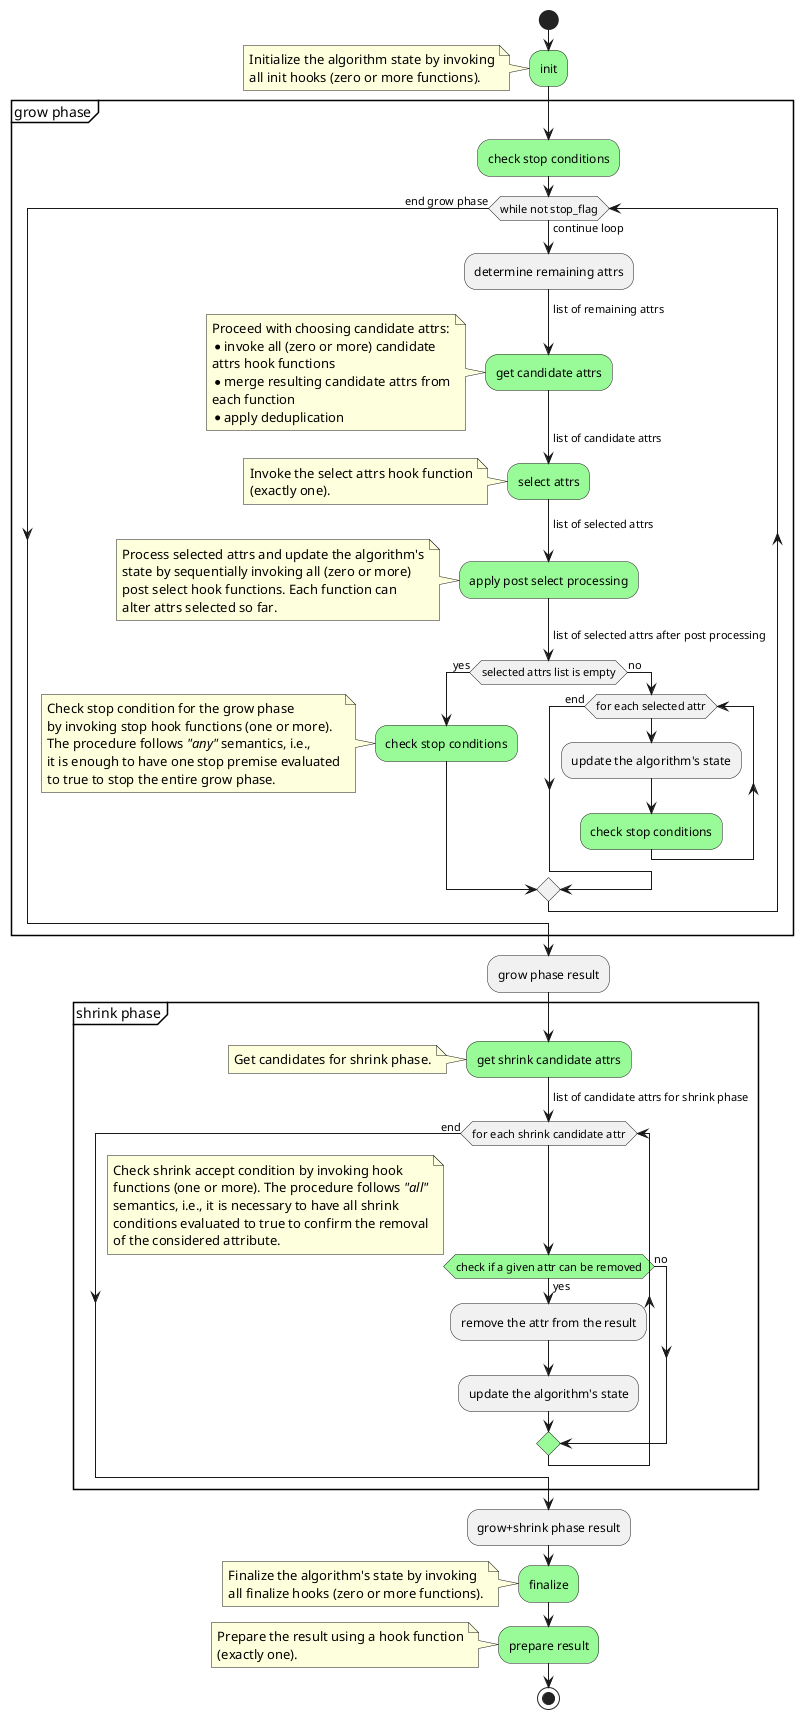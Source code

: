 @startuml

skinparam ConditionEndStyle diamond

start
#palegreen:init;
note left
    Initialize the algorithm state by invoking
    all init hooks (zero or more functions).
end note

group grow phase

#palegreen:check stop conditions;

while (while not stop_flag) is (continue loop)
    :determine remaining attrs;
    -> list of remaining attrs;

    #palegreen:get candidate attrs;
    note left
        Proceed with choosing candidate attrs:
        * invoke all (zero or more) candidate
        attrs hook functions
        * merge resulting candidate attrs from
        each function
        * apply deduplication
    end note
    -> list of candidate attrs;

    #palegreen:select attrs;
    note left
        Invoke the select attrs hook function
        (exactly one).
    end note
    -> list of selected attrs;

    #palegreen:apply post select processing;
    note left
        Process selected attrs and update the algorithm's
        state by sequentially invoking all (zero or more)
        post select hook functions. Each function can
        alter attrs selected so far.
    end note
    -> list of selected attrs after post processing;

    if (selected attrs list is empty) then (yes)
        #palegreen:check stop conditions;
        note left
            Check stop condition for the grow phase
            by invoking stop hook functions (one or more).
            The procedure follows //"any"// semantics, i.e.,
            it is enough to have one stop premise evaluated
            to true to stop the entire grow phase.
        end note
    else (no)
        while (for each selected attr)
            :update the algorithm's state;
            #palegreen:check stop conditions;
        endwhile (end)
    endif

endwhile (end grow phase)
end group

:grow phase result;

group shrink phase
    #palegreen:get shrink candidate attrs;
    note left
        Get candidates for shrink phase.
    end note
    -> list of candidate attrs for shrink phase;
    while (for each shrink candidate attr)
        #palegreen:if (check if a given attr can be removed) then (yes)
            note left
                Check shrink accept condition by invoking hook
                functions (one or more). The procedure follows //"all"//
                semantics, i.e., it is necessary to have all shrink
                conditions evaluated to true to confirm the removal
                of the considered attribute.
            end note

            :remove the attr from the result;
            :update the algorithm's state;
        else (no)
        endif
    endwhile (end)
end group

:grow+shrink phase result;

#palegreen:finalize;
note left
    Finalize the algorithm's state by invoking
    all finalize hooks (zero or more functions).
end note

#palegreen:prepare result;
note left
    Prepare the result using a hook function
    (exactly one).
end note

stop
@enduml
